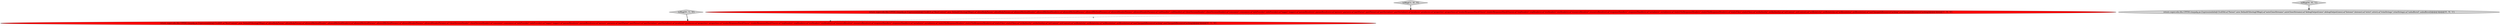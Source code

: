 digraph {
0 [style = filled, label = "return super.edu.fdu.CPPDG.tinypdg.pe.ExpressionInfo@15cd419.a(\"RestContext\",new DefaultFilteringOMap().a(\"allowBodyParam\",allowBodyParam).a(\"allowedMethodHeader\",allowedMethodHeaders).a(\"allowedMethodParams\",allowedMethodParams).a(\"allowedHeaderParams\",allowedHeaderParams).a(\"callHandler\",callHandler).a(\"clientVersionHeader\",clientVersionHeader).a(\"consumes\",consumes).a(\"infoProvider\",infoProvider).a(\"logger\",logger).a(\"paramResolvers\",paramResolvers).a(\"parsers\",parsers).a(\"partParser\",partParser).a(\"partSerializer\",partSerializer).a(\"produces\",produces).a(\"properties\",properties).a(\"renderResponseStackTraces\",renderResponseStackTraces).a(\"reqHeaders\",reqHeaders).a(\"resHeaders\",resHeaders).a(\"resourceResolver\",resourceResolver).a(\"responseHandlers\",responseHandlers).a(\"serializers\",serializers).a(\"staticFileResponseHeaders\",staticFileResponseHeaders).a(\"staticFiles\",staticFiles).a(\"uriAuthority\",uriAuthority).a(\"uriContext\",uriContext).a(\"uriRelativity\",uriRelativity).a(\"uriResolution\",uriResolution).a(\"useClasspathResourceCaching\",useClasspathResourceCaching))@@@3@@@['1', '0', '0']", fillcolor = red, shape = ellipse image = "AAA1AAABBB1BBB"];
4 [style = filled, label = "toMap['0', '0', '1']", fillcolor = lightgray, shape = diamond image = "AAA0AAABBB3BBB"];
2 [style = filled, label = "return super.edu.fdu.CPPDG.tinypdg.pe.ExpressionInfo@15cd495.a(\"RestContext\",new DefaultFilteringOMap().a(\"allowBodyParam\",allowBodyParam).a(\"allowedMethodHeader\",allowedMethodHeaders).a(\"allowedMethodParams\",allowedMethodParams).a(\"allowedHeaderParams\",allowedHeaderParams).a(\"clientVersionHeader\",clientVersionHeader).a(\"consumes\",consumes).a(\"infoProvider\",infoProvider).a(\"logger\",logger).a(\"paramResolvers\",paramResolvers).a(\"parsers\",parsers).a(\"partParser\",partParser).a(\"partSerializer\",partSerializer).a(\"produces\",produces).a(\"properties\",properties).a(\"renderResponseStackTraces\",renderResponseStackTraces).a(\"reqHeaders\",reqHeaders).a(\"resHeaders\",resHeaders).a(\"resourceResolver\",resourceResolver).a(\"responseHandlers\",responseHandlers).a(\"serializers\",serializers).a(\"staticFileResponseHeaders\",staticFileResponseHeaders).a(\"staticFiles\",staticFiles).a(\"uriAuthority\",uriAuthority).a(\"uriContext\",uriContext).a(\"uriRelativity\",uriRelativity).a(\"uriResolution\",uriResolution).a(\"useClasspathResourceCaching\",useClasspathResourceCaching))@@@3@@@['0', '1', '0']", fillcolor = red, shape = ellipse image = "AAA1AAABBB2BBB"];
5 [style = filled, label = "return super.edu.fdu.CPPDG.tinypdg.pe.ExpressionInfo@15cd50d.a(\"Parser\",new DefaultFilteringOMap().a(\"autoCloseStreams\",autoCloseStreams).a(\"debugOutputLines\",debugOutputLines).a(\"listener\",listener).a(\"strict\",strict).a(\"trimStrings\",trimStrings).a(\"unbuffered\",unbuffered))@@@3@@@['0', '0', '1']", fillcolor = lightgray, shape = ellipse image = "AAA0AAABBB3BBB"];
1 [style = filled, label = "toMap['1', '0', '0']", fillcolor = lightgray, shape = diamond image = "AAA0AAABBB1BBB"];
3 [style = filled, label = "toMap['0', '1', '0']", fillcolor = lightgray, shape = diamond image = "AAA0AAABBB2BBB"];
0->2 [style = dashed, label="0"];
1->0 [style = bold, label=""];
4->5 [style = bold, label=""];
3->2 [style = bold, label=""];
}
